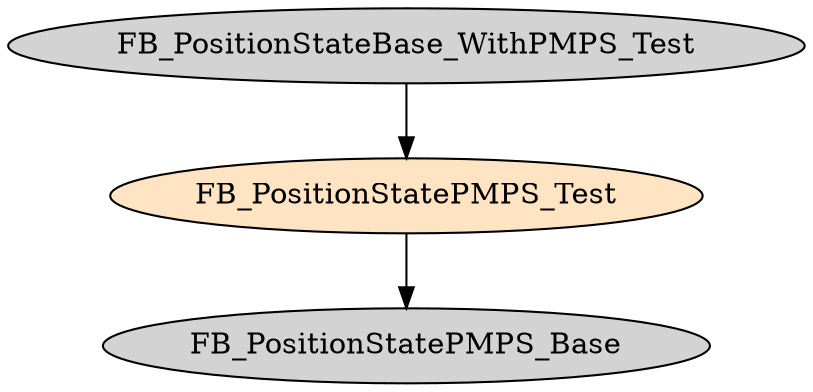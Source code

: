 digraph FB_PositionStatePMPS_Test {
     node [style=filled]
    FB_PositionStatePMPS_Test [fillcolor = bisque];
    FB_PositionStateBase_WithPMPS_Test -> FB_PositionStatePMPS_Test;
    FB_PositionStatePMPS_Test -> FB_PositionStatePMPS_Base;
}

